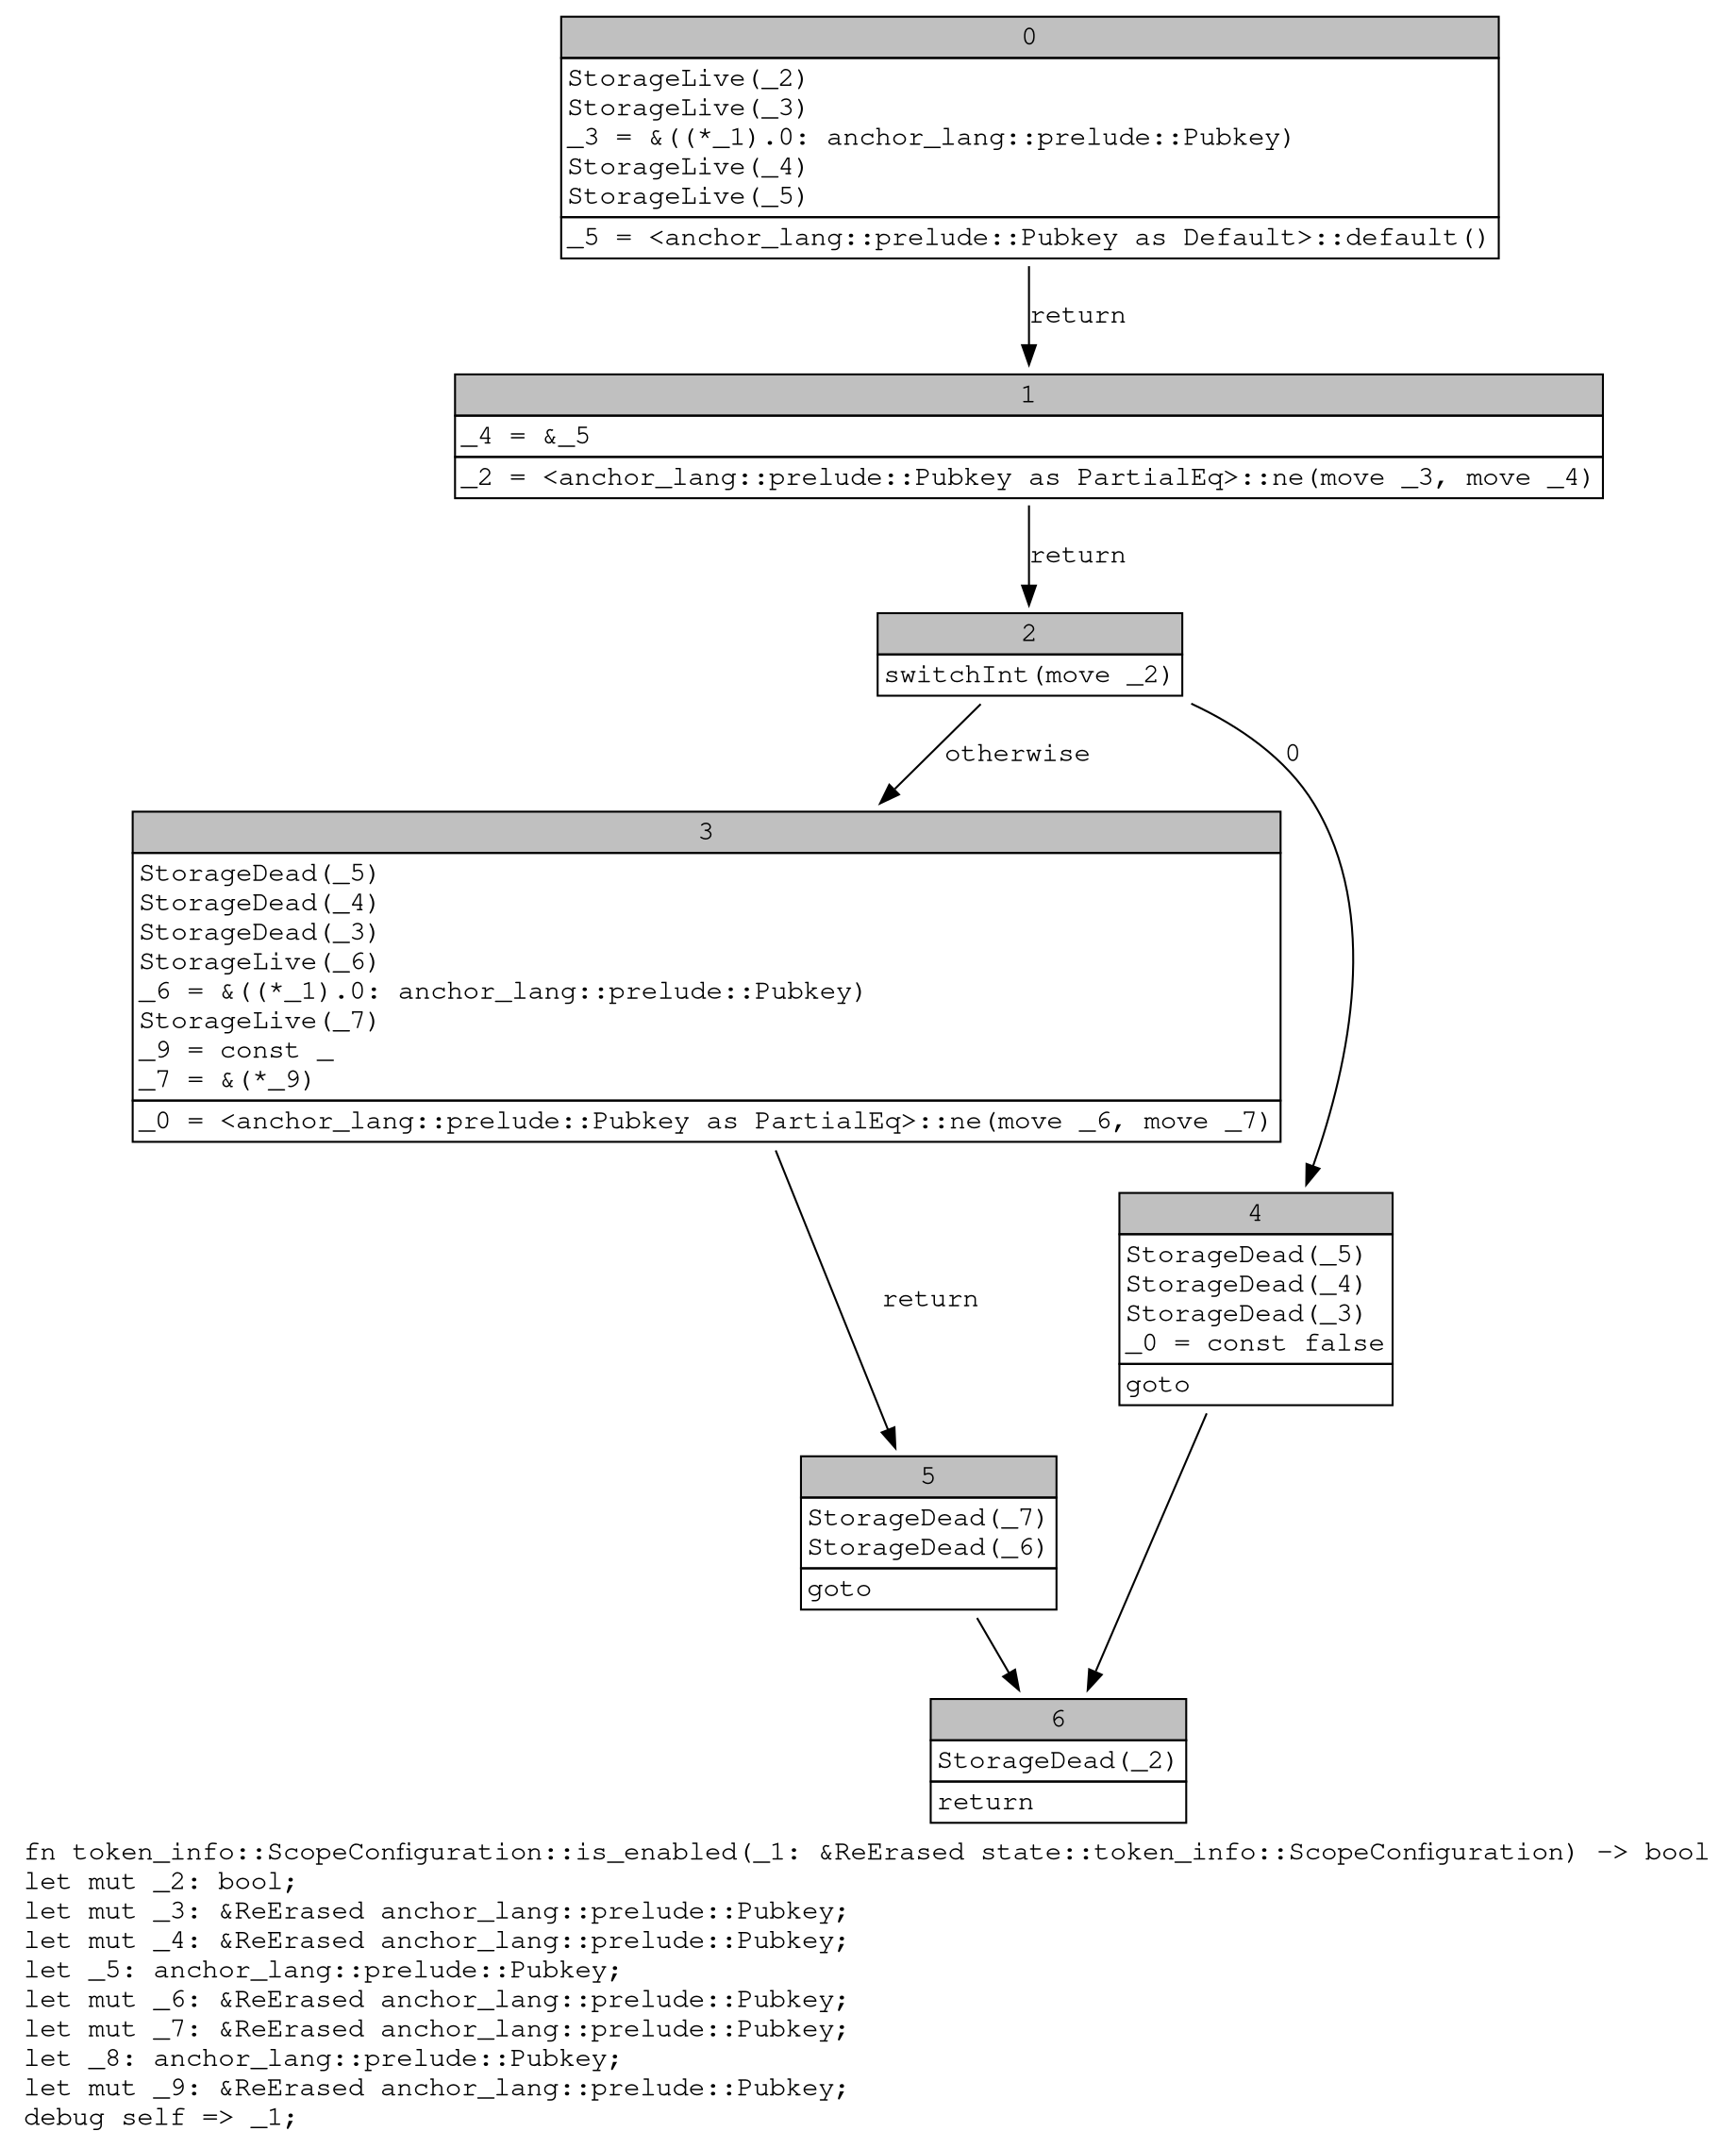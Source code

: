 digraph Mir_0_1997 {
    graph [fontname="Courier, monospace"];
    node [fontname="Courier, monospace"];
    edge [fontname="Courier, monospace"];
    label=<fn token_info::ScopeConfiguration::is_enabled(_1: &amp;ReErased state::token_info::ScopeConfiguration) -&gt; bool<br align="left"/>let mut _2: bool;<br align="left"/>let mut _3: &amp;ReErased anchor_lang::prelude::Pubkey;<br align="left"/>let mut _4: &amp;ReErased anchor_lang::prelude::Pubkey;<br align="left"/>let _5: anchor_lang::prelude::Pubkey;<br align="left"/>let mut _6: &amp;ReErased anchor_lang::prelude::Pubkey;<br align="left"/>let mut _7: &amp;ReErased anchor_lang::prelude::Pubkey;<br align="left"/>let _8: anchor_lang::prelude::Pubkey;<br align="left"/>let mut _9: &amp;ReErased anchor_lang::prelude::Pubkey;<br align="left"/>debug self =&gt; _1;<br align="left"/>>;
    bb0__0_1997 [shape="none", label=<<table border="0" cellborder="1" cellspacing="0"><tr><td bgcolor="gray" align="center" colspan="1">0</td></tr><tr><td align="left" balign="left">StorageLive(_2)<br/>StorageLive(_3)<br/>_3 = &amp;((*_1).0: anchor_lang::prelude::Pubkey)<br/>StorageLive(_4)<br/>StorageLive(_5)<br/></td></tr><tr><td align="left">_5 = &lt;anchor_lang::prelude::Pubkey as Default&gt;::default()</td></tr></table>>];
    bb1__0_1997 [shape="none", label=<<table border="0" cellborder="1" cellspacing="0"><tr><td bgcolor="gray" align="center" colspan="1">1</td></tr><tr><td align="left" balign="left">_4 = &amp;_5<br/></td></tr><tr><td align="left">_2 = &lt;anchor_lang::prelude::Pubkey as PartialEq&gt;::ne(move _3, move _4)</td></tr></table>>];
    bb2__0_1997 [shape="none", label=<<table border="0" cellborder="1" cellspacing="0"><tr><td bgcolor="gray" align="center" colspan="1">2</td></tr><tr><td align="left">switchInt(move _2)</td></tr></table>>];
    bb3__0_1997 [shape="none", label=<<table border="0" cellborder="1" cellspacing="0"><tr><td bgcolor="gray" align="center" colspan="1">3</td></tr><tr><td align="left" balign="left">StorageDead(_5)<br/>StorageDead(_4)<br/>StorageDead(_3)<br/>StorageLive(_6)<br/>_6 = &amp;((*_1).0: anchor_lang::prelude::Pubkey)<br/>StorageLive(_7)<br/>_9 = const _<br/>_7 = &amp;(*_9)<br/></td></tr><tr><td align="left">_0 = &lt;anchor_lang::prelude::Pubkey as PartialEq&gt;::ne(move _6, move _7)</td></tr></table>>];
    bb4__0_1997 [shape="none", label=<<table border="0" cellborder="1" cellspacing="0"><tr><td bgcolor="gray" align="center" colspan="1">4</td></tr><tr><td align="left" balign="left">StorageDead(_5)<br/>StorageDead(_4)<br/>StorageDead(_3)<br/>_0 = const false<br/></td></tr><tr><td align="left">goto</td></tr></table>>];
    bb5__0_1997 [shape="none", label=<<table border="0" cellborder="1" cellspacing="0"><tr><td bgcolor="gray" align="center" colspan="1">5</td></tr><tr><td align="left" balign="left">StorageDead(_7)<br/>StorageDead(_6)<br/></td></tr><tr><td align="left">goto</td></tr></table>>];
    bb6__0_1997 [shape="none", label=<<table border="0" cellborder="1" cellspacing="0"><tr><td bgcolor="gray" align="center" colspan="1">6</td></tr><tr><td align="left" balign="left">StorageDead(_2)<br/></td></tr><tr><td align="left">return</td></tr></table>>];
    bb0__0_1997 -> bb1__0_1997 [label="return"];
    bb1__0_1997 -> bb2__0_1997 [label="return"];
    bb2__0_1997 -> bb4__0_1997 [label="0"];
    bb2__0_1997 -> bb3__0_1997 [label="otherwise"];
    bb3__0_1997 -> bb5__0_1997 [label="return"];
    bb4__0_1997 -> bb6__0_1997 [label=""];
    bb5__0_1997 -> bb6__0_1997 [label=""];
}
